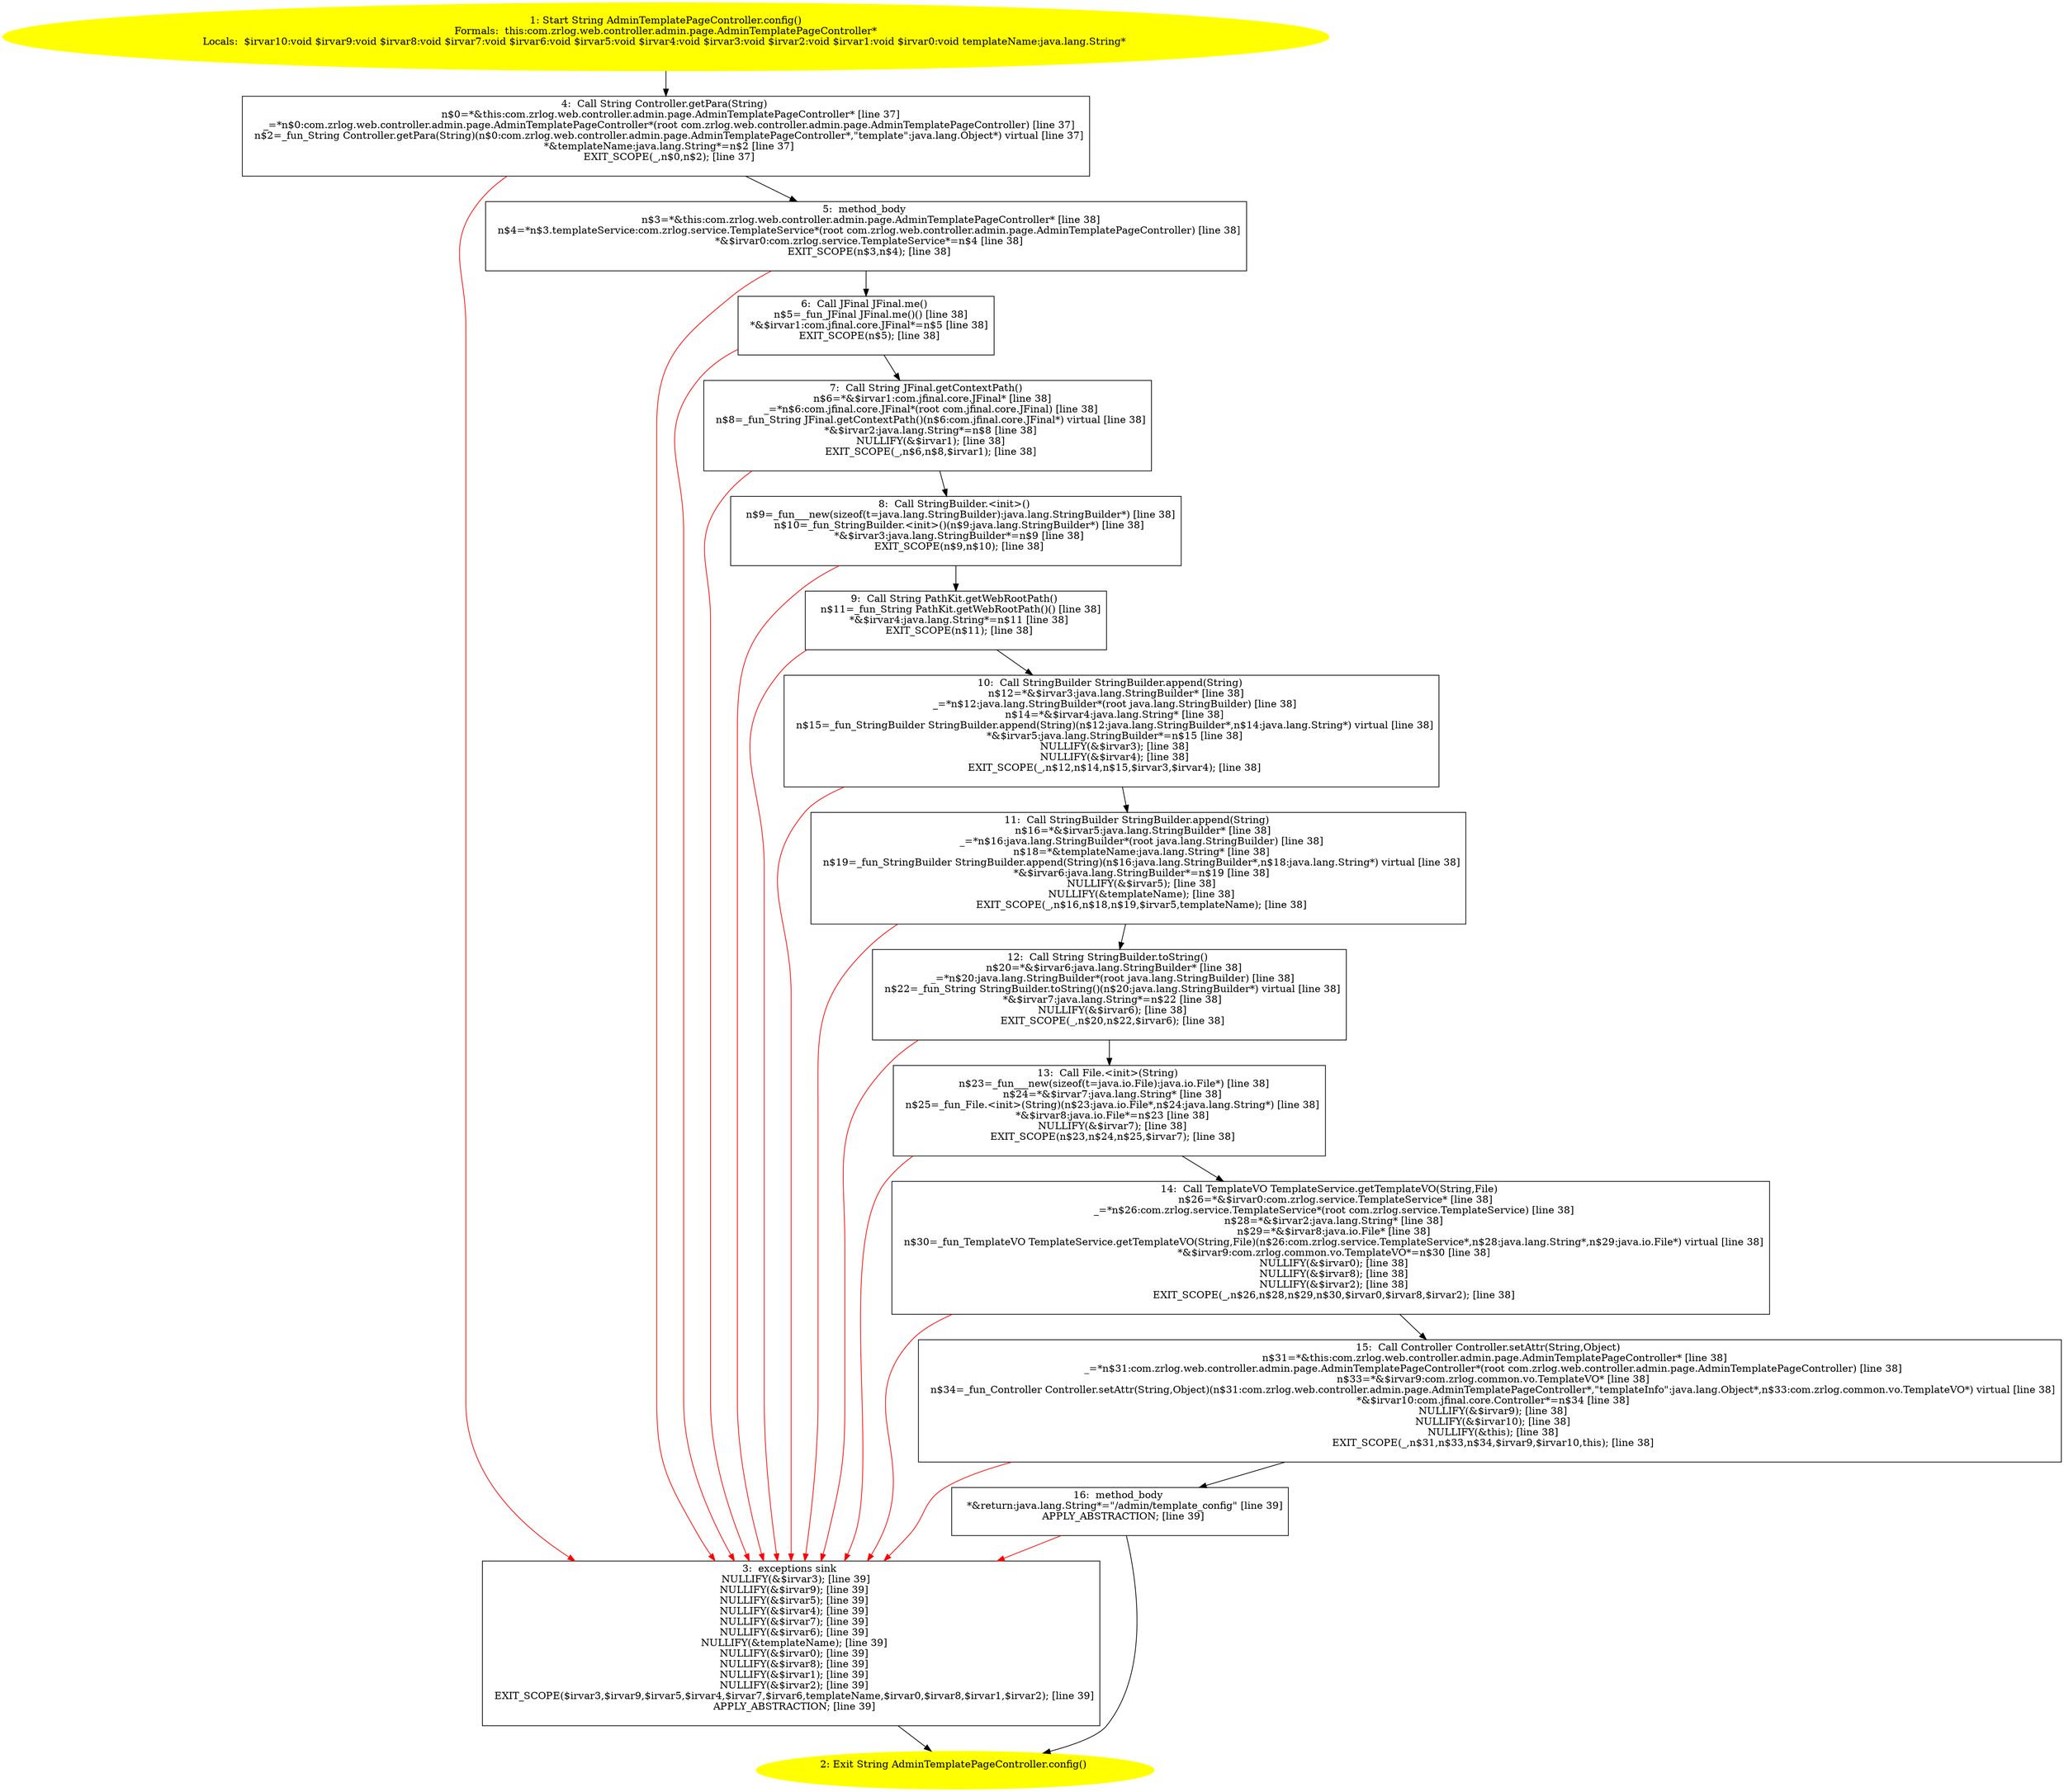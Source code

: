 /* @generated */
digraph cfg {
"com.zrlog.web.controller.admin.page.AdminTemplatePageController.config():java.lang.String.1ce69778b06706c1d21e8db20f580543_1" [label="1: Start String AdminTemplatePageController.config()\nFormals:  this:com.zrlog.web.controller.admin.page.AdminTemplatePageController*\nLocals:  $irvar10:void $irvar9:void $irvar8:void $irvar7:void $irvar6:void $irvar5:void $irvar4:void $irvar3:void $irvar2:void $irvar1:void $irvar0:void templateName:java.lang.String* \n  " color=yellow style=filled]
	

	 "com.zrlog.web.controller.admin.page.AdminTemplatePageController.config():java.lang.String.1ce69778b06706c1d21e8db20f580543_1" -> "com.zrlog.web.controller.admin.page.AdminTemplatePageController.config():java.lang.String.1ce69778b06706c1d21e8db20f580543_4" ;
"com.zrlog.web.controller.admin.page.AdminTemplatePageController.config():java.lang.String.1ce69778b06706c1d21e8db20f580543_2" [label="2: Exit String AdminTemplatePageController.config() \n  " color=yellow style=filled]
	

"com.zrlog.web.controller.admin.page.AdminTemplatePageController.config():java.lang.String.1ce69778b06706c1d21e8db20f580543_3" [label="3:  exceptions sink \n   NULLIFY(&$irvar3); [line 39]\n  NULLIFY(&$irvar9); [line 39]\n  NULLIFY(&$irvar5); [line 39]\n  NULLIFY(&$irvar4); [line 39]\n  NULLIFY(&$irvar7); [line 39]\n  NULLIFY(&$irvar6); [line 39]\n  NULLIFY(&templateName); [line 39]\n  NULLIFY(&$irvar0); [line 39]\n  NULLIFY(&$irvar8); [line 39]\n  NULLIFY(&$irvar1); [line 39]\n  NULLIFY(&$irvar2); [line 39]\n  EXIT_SCOPE($irvar3,$irvar9,$irvar5,$irvar4,$irvar7,$irvar6,templateName,$irvar0,$irvar8,$irvar1,$irvar2); [line 39]\n  APPLY_ABSTRACTION; [line 39]\n " shape="box"]
	

	 "com.zrlog.web.controller.admin.page.AdminTemplatePageController.config():java.lang.String.1ce69778b06706c1d21e8db20f580543_3" -> "com.zrlog.web.controller.admin.page.AdminTemplatePageController.config():java.lang.String.1ce69778b06706c1d21e8db20f580543_2" ;
"com.zrlog.web.controller.admin.page.AdminTemplatePageController.config():java.lang.String.1ce69778b06706c1d21e8db20f580543_4" [label="4:  Call String Controller.getPara(String) \n   n$0=*&this:com.zrlog.web.controller.admin.page.AdminTemplatePageController* [line 37]\n  _=*n$0:com.zrlog.web.controller.admin.page.AdminTemplatePageController*(root com.zrlog.web.controller.admin.page.AdminTemplatePageController) [line 37]\n  n$2=_fun_String Controller.getPara(String)(n$0:com.zrlog.web.controller.admin.page.AdminTemplatePageController*,\"template\":java.lang.Object*) virtual [line 37]\n  *&templateName:java.lang.String*=n$2 [line 37]\n  EXIT_SCOPE(_,n$0,n$2); [line 37]\n " shape="box"]
	

	 "com.zrlog.web.controller.admin.page.AdminTemplatePageController.config():java.lang.String.1ce69778b06706c1d21e8db20f580543_4" -> "com.zrlog.web.controller.admin.page.AdminTemplatePageController.config():java.lang.String.1ce69778b06706c1d21e8db20f580543_5" ;
	 "com.zrlog.web.controller.admin.page.AdminTemplatePageController.config():java.lang.String.1ce69778b06706c1d21e8db20f580543_4" -> "com.zrlog.web.controller.admin.page.AdminTemplatePageController.config():java.lang.String.1ce69778b06706c1d21e8db20f580543_3" [color="red" ];
"com.zrlog.web.controller.admin.page.AdminTemplatePageController.config():java.lang.String.1ce69778b06706c1d21e8db20f580543_5" [label="5:  method_body \n   n$3=*&this:com.zrlog.web.controller.admin.page.AdminTemplatePageController* [line 38]\n  n$4=*n$3.templateService:com.zrlog.service.TemplateService*(root com.zrlog.web.controller.admin.page.AdminTemplatePageController) [line 38]\n  *&$irvar0:com.zrlog.service.TemplateService*=n$4 [line 38]\n  EXIT_SCOPE(n$3,n$4); [line 38]\n " shape="box"]
	

	 "com.zrlog.web.controller.admin.page.AdminTemplatePageController.config():java.lang.String.1ce69778b06706c1d21e8db20f580543_5" -> "com.zrlog.web.controller.admin.page.AdminTemplatePageController.config():java.lang.String.1ce69778b06706c1d21e8db20f580543_6" ;
	 "com.zrlog.web.controller.admin.page.AdminTemplatePageController.config():java.lang.String.1ce69778b06706c1d21e8db20f580543_5" -> "com.zrlog.web.controller.admin.page.AdminTemplatePageController.config():java.lang.String.1ce69778b06706c1d21e8db20f580543_3" [color="red" ];
"com.zrlog.web.controller.admin.page.AdminTemplatePageController.config():java.lang.String.1ce69778b06706c1d21e8db20f580543_6" [label="6:  Call JFinal JFinal.me() \n   n$5=_fun_JFinal JFinal.me()() [line 38]\n  *&$irvar1:com.jfinal.core.JFinal*=n$5 [line 38]\n  EXIT_SCOPE(n$5); [line 38]\n " shape="box"]
	

	 "com.zrlog.web.controller.admin.page.AdminTemplatePageController.config():java.lang.String.1ce69778b06706c1d21e8db20f580543_6" -> "com.zrlog.web.controller.admin.page.AdminTemplatePageController.config():java.lang.String.1ce69778b06706c1d21e8db20f580543_7" ;
	 "com.zrlog.web.controller.admin.page.AdminTemplatePageController.config():java.lang.String.1ce69778b06706c1d21e8db20f580543_6" -> "com.zrlog.web.controller.admin.page.AdminTemplatePageController.config():java.lang.String.1ce69778b06706c1d21e8db20f580543_3" [color="red" ];
"com.zrlog.web.controller.admin.page.AdminTemplatePageController.config():java.lang.String.1ce69778b06706c1d21e8db20f580543_7" [label="7:  Call String JFinal.getContextPath() \n   n$6=*&$irvar1:com.jfinal.core.JFinal* [line 38]\n  _=*n$6:com.jfinal.core.JFinal*(root com.jfinal.core.JFinal) [line 38]\n  n$8=_fun_String JFinal.getContextPath()(n$6:com.jfinal.core.JFinal*) virtual [line 38]\n  *&$irvar2:java.lang.String*=n$8 [line 38]\n  NULLIFY(&$irvar1); [line 38]\n  EXIT_SCOPE(_,n$6,n$8,$irvar1); [line 38]\n " shape="box"]
	

	 "com.zrlog.web.controller.admin.page.AdminTemplatePageController.config():java.lang.String.1ce69778b06706c1d21e8db20f580543_7" -> "com.zrlog.web.controller.admin.page.AdminTemplatePageController.config():java.lang.String.1ce69778b06706c1d21e8db20f580543_8" ;
	 "com.zrlog.web.controller.admin.page.AdminTemplatePageController.config():java.lang.String.1ce69778b06706c1d21e8db20f580543_7" -> "com.zrlog.web.controller.admin.page.AdminTemplatePageController.config():java.lang.String.1ce69778b06706c1d21e8db20f580543_3" [color="red" ];
"com.zrlog.web.controller.admin.page.AdminTemplatePageController.config():java.lang.String.1ce69778b06706c1d21e8db20f580543_8" [label="8:  Call StringBuilder.<init>() \n   n$9=_fun___new(sizeof(t=java.lang.StringBuilder):java.lang.StringBuilder*) [line 38]\n  n$10=_fun_StringBuilder.<init>()(n$9:java.lang.StringBuilder*) [line 38]\n  *&$irvar3:java.lang.StringBuilder*=n$9 [line 38]\n  EXIT_SCOPE(n$9,n$10); [line 38]\n " shape="box"]
	

	 "com.zrlog.web.controller.admin.page.AdminTemplatePageController.config():java.lang.String.1ce69778b06706c1d21e8db20f580543_8" -> "com.zrlog.web.controller.admin.page.AdminTemplatePageController.config():java.lang.String.1ce69778b06706c1d21e8db20f580543_9" ;
	 "com.zrlog.web.controller.admin.page.AdminTemplatePageController.config():java.lang.String.1ce69778b06706c1d21e8db20f580543_8" -> "com.zrlog.web.controller.admin.page.AdminTemplatePageController.config():java.lang.String.1ce69778b06706c1d21e8db20f580543_3" [color="red" ];
"com.zrlog.web.controller.admin.page.AdminTemplatePageController.config():java.lang.String.1ce69778b06706c1d21e8db20f580543_9" [label="9:  Call String PathKit.getWebRootPath() \n   n$11=_fun_String PathKit.getWebRootPath()() [line 38]\n  *&$irvar4:java.lang.String*=n$11 [line 38]\n  EXIT_SCOPE(n$11); [line 38]\n " shape="box"]
	

	 "com.zrlog.web.controller.admin.page.AdminTemplatePageController.config():java.lang.String.1ce69778b06706c1d21e8db20f580543_9" -> "com.zrlog.web.controller.admin.page.AdminTemplatePageController.config():java.lang.String.1ce69778b06706c1d21e8db20f580543_10" ;
	 "com.zrlog.web.controller.admin.page.AdminTemplatePageController.config():java.lang.String.1ce69778b06706c1d21e8db20f580543_9" -> "com.zrlog.web.controller.admin.page.AdminTemplatePageController.config():java.lang.String.1ce69778b06706c1d21e8db20f580543_3" [color="red" ];
"com.zrlog.web.controller.admin.page.AdminTemplatePageController.config():java.lang.String.1ce69778b06706c1d21e8db20f580543_10" [label="10:  Call StringBuilder StringBuilder.append(String) \n   n$12=*&$irvar3:java.lang.StringBuilder* [line 38]\n  _=*n$12:java.lang.StringBuilder*(root java.lang.StringBuilder) [line 38]\n  n$14=*&$irvar4:java.lang.String* [line 38]\n  n$15=_fun_StringBuilder StringBuilder.append(String)(n$12:java.lang.StringBuilder*,n$14:java.lang.String*) virtual [line 38]\n  *&$irvar5:java.lang.StringBuilder*=n$15 [line 38]\n  NULLIFY(&$irvar3); [line 38]\n  NULLIFY(&$irvar4); [line 38]\n  EXIT_SCOPE(_,n$12,n$14,n$15,$irvar3,$irvar4); [line 38]\n " shape="box"]
	

	 "com.zrlog.web.controller.admin.page.AdminTemplatePageController.config():java.lang.String.1ce69778b06706c1d21e8db20f580543_10" -> "com.zrlog.web.controller.admin.page.AdminTemplatePageController.config():java.lang.String.1ce69778b06706c1d21e8db20f580543_11" ;
	 "com.zrlog.web.controller.admin.page.AdminTemplatePageController.config():java.lang.String.1ce69778b06706c1d21e8db20f580543_10" -> "com.zrlog.web.controller.admin.page.AdminTemplatePageController.config():java.lang.String.1ce69778b06706c1d21e8db20f580543_3" [color="red" ];
"com.zrlog.web.controller.admin.page.AdminTemplatePageController.config():java.lang.String.1ce69778b06706c1d21e8db20f580543_11" [label="11:  Call StringBuilder StringBuilder.append(String) \n   n$16=*&$irvar5:java.lang.StringBuilder* [line 38]\n  _=*n$16:java.lang.StringBuilder*(root java.lang.StringBuilder) [line 38]\n  n$18=*&templateName:java.lang.String* [line 38]\n  n$19=_fun_StringBuilder StringBuilder.append(String)(n$16:java.lang.StringBuilder*,n$18:java.lang.String*) virtual [line 38]\n  *&$irvar6:java.lang.StringBuilder*=n$19 [line 38]\n  NULLIFY(&$irvar5); [line 38]\n  NULLIFY(&templateName); [line 38]\n  EXIT_SCOPE(_,n$16,n$18,n$19,$irvar5,templateName); [line 38]\n " shape="box"]
	

	 "com.zrlog.web.controller.admin.page.AdminTemplatePageController.config():java.lang.String.1ce69778b06706c1d21e8db20f580543_11" -> "com.zrlog.web.controller.admin.page.AdminTemplatePageController.config():java.lang.String.1ce69778b06706c1d21e8db20f580543_12" ;
	 "com.zrlog.web.controller.admin.page.AdminTemplatePageController.config():java.lang.String.1ce69778b06706c1d21e8db20f580543_11" -> "com.zrlog.web.controller.admin.page.AdminTemplatePageController.config():java.lang.String.1ce69778b06706c1d21e8db20f580543_3" [color="red" ];
"com.zrlog.web.controller.admin.page.AdminTemplatePageController.config():java.lang.String.1ce69778b06706c1d21e8db20f580543_12" [label="12:  Call String StringBuilder.toString() \n   n$20=*&$irvar6:java.lang.StringBuilder* [line 38]\n  _=*n$20:java.lang.StringBuilder*(root java.lang.StringBuilder) [line 38]\n  n$22=_fun_String StringBuilder.toString()(n$20:java.lang.StringBuilder*) virtual [line 38]\n  *&$irvar7:java.lang.String*=n$22 [line 38]\n  NULLIFY(&$irvar6); [line 38]\n  EXIT_SCOPE(_,n$20,n$22,$irvar6); [line 38]\n " shape="box"]
	

	 "com.zrlog.web.controller.admin.page.AdminTemplatePageController.config():java.lang.String.1ce69778b06706c1d21e8db20f580543_12" -> "com.zrlog.web.controller.admin.page.AdminTemplatePageController.config():java.lang.String.1ce69778b06706c1d21e8db20f580543_13" ;
	 "com.zrlog.web.controller.admin.page.AdminTemplatePageController.config():java.lang.String.1ce69778b06706c1d21e8db20f580543_12" -> "com.zrlog.web.controller.admin.page.AdminTemplatePageController.config():java.lang.String.1ce69778b06706c1d21e8db20f580543_3" [color="red" ];
"com.zrlog.web.controller.admin.page.AdminTemplatePageController.config():java.lang.String.1ce69778b06706c1d21e8db20f580543_13" [label="13:  Call File.<init>(String) \n   n$23=_fun___new(sizeof(t=java.io.File):java.io.File*) [line 38]\n  n$24=*&$irvar7:java.lang.String* [line 38]\n  n$25=_fun_File.<init>(String)(n$23:java.io.File*,n$24:java.lang.String*) [line 38]\n  *&$irvar8:java.io.File*=n$23 [line 38]\n  NULLIFY(&$irvar7); [line 38]\n  EXIT_SCOPE(n$23,n$24,n$25,$irvar7); [line 38]\n " shape="box"]
	

	 "com.zrlog.web.controller.admin.page.AdminTemplatePageController.config():java.lang.String.1ce69778b06706c1d21e8db20f580543_13" -> "com.zrlog.web.controller.admin.page.AdminTemplatePageController.config():java.lang.String.1ce69778b06706c1d21e8db20f580543_14" ;
	 "com.zrlog.web.controller.admin.page.AdminTemplatePageController.config():java.lang.String.1ce69778b06706c1d21e8db20f580543_13" -> "com.zrlog.web.controller.admin.page.AdminTemplatePageController.config():java.lang.String.1ce69778b06706c1d21e8db20f580543_3" [color="red" ];
"com.zrlog.web.controller.admin.page.AdminTemplatePageController.config():java.lang.String.1ce69778b06706c1d21e8db20f580543_14" [label="14:  Call TemplateVO TemplateService.getTemplateVO(String,File) \n   n$26=*&$irvar0:com.zrlog.service.TemplateService* [line 38]\n  _=*n$26:com.zrlog.service.TemplateService*(root com.zrlog.service.TemplateService) [line 38]\n  n$28=*&$irvar2:java.lang.String* [line 38]\n  n$29=*&$irvar8:java.io.File* [line 38]\n  n$30=_fun_TemplateVO TemplateService.getTemplateVO(String,File)(n$26:com.zrlog.service.TemplateService*,n$28:java.lang.String*,n$29:java.io.File*) virtual [line 38]\n  *&$irvar9:com.zrlog.common.vo.TemplateVO*=n$30 [line 38]\n  NULLIFY(&$irvar0); [line 38]\n  NULLIFY(&$irvar8); [line 38]\n  NULLIFY(&$irvar2); [line 38]\n  EXIT_SCOPE(_,n$26,n$28,n$29,n$30,$irvar0,$irvar8,$irvar2); [line 38]\n " shape="box"]
	

	 "com.zrlog.web.controller.admin.page.AdminTemplatePageController.config():java.lang.String.1ce69778b06706c1d21e8db20f580543_14" -> "com.zrlog.web.controller.admin.page.AdminTemplatePageController.config():java.lang.String.1ce69778b06706c1d21e8db20f580543_15" ;
	 "com.zrlog.web.controller.admin.page.AdminTemplatePageController.config():java.lang.String.1ce69778b06706c1d21e8db20f580543_14" -> "com.zrlog.web.controller.admin.page.AdminTemplatePageController.config():java.lang.String.1ce69778b06706c1d21e8db20f580543_3" [color="red" ];
"com.zrlog.web.controller.admin.page.AdminTemplatePageController.config():java.lang.String.1ce69778b06706c1d21e8db20f580543_15" [label="15:  Call Controller Controller.setAttr(String,Object) \n   n$31=*&this:com.zrlog.web.controller.admin.page.AdminTemplatePageController* [line 38]\n  _=*n$31:com.zrlog.web.controller.admin.page.AdminTemplatePageController*(root com.zrlog.web.controller.admin.page.AdminTemplatePageController) [line 38]\n  n$33=*&$irvar9:com.zrlog.common.vo.TemplateVO* [line 38]\n  n$34=_fun_Controller Controller.setAttr(String,Object)(n$31:com.zrlog.web.controller.admin.page.AdminTemplatePageController*,\"templateInfo\":java.lang.Object*,n$33:com.zrlog.common.vo.TemplateVO*) virtual [line 38]\n  *&$irvar10:com.jfinal.core.Controller*=n$34 [line 38]\n  NULLIFY(&$irvar9); [line 38]\n  NULLIFY(&$irvar10); [line 38]\n  NULLIFY(&this); [line 38]\n  EXIT_SCOPE(_,n$31,n$33,n$34,$irvar9,$irvar10,this); [line 38]\n " shape="box"]
	

	 "com.zrlog.web.controller.admin.page.AdminTemplatePageController.config():java.lang.String.1ce69778b06706c1d21e8db20f580543_15" -> "com.zrlog.web.controller.admin.page.AdminTemplatePageController.config():java.lang.String.1ce69778b06706c1d21e8db20f580543_16" ;
	 "com.zrlog.web.controller.admin.page.AdminTemplatePageController.config():java.lang.String.1ce69778b06706c1d21e8db20f580543_15" -> "com.zrlog.web.controller.admin.page.AdminTemplatePageController.config():java.lang.String.1ce69778b06706c1d21e8db20f580543_3" [color="red" ];
"com.zrlog.web.controller.admin.page.AdminTemplatePageController.config():java.lang.String.1ce69778b06706c1d21e8db20f580543_16" [label="16:  method_body \n   *&return:java.lang.String*=\"/admin/template_config\" [line 39]\n  APPLY_ABSTRACTION; [line 39]\n " shape="box"]
	

	 "com.zrlog.web.controller.admin.page.AdminTemplatePageController.config():java.lang.String.1ce69778b06706c1d21e8db20f580543_16" -> "com.zrlog.web.controller.admin.page.AdminTemplatePageController.config():java.lang.String.1ce69778b06706c1d21e8db20f580543_2" ;
	 "com.zrlog.web.controller.admin.page.AdminTemplatePageController.config():java.lang.String.1ce69778b06706c1d21e8db20f580543_16" -> "com.zrlog.web.controller.admin.page.AdminTemplatePageController.config():java.lang.String.1ce69778b06706c1d21e8db20f580543_3" [color="red" ];
}
